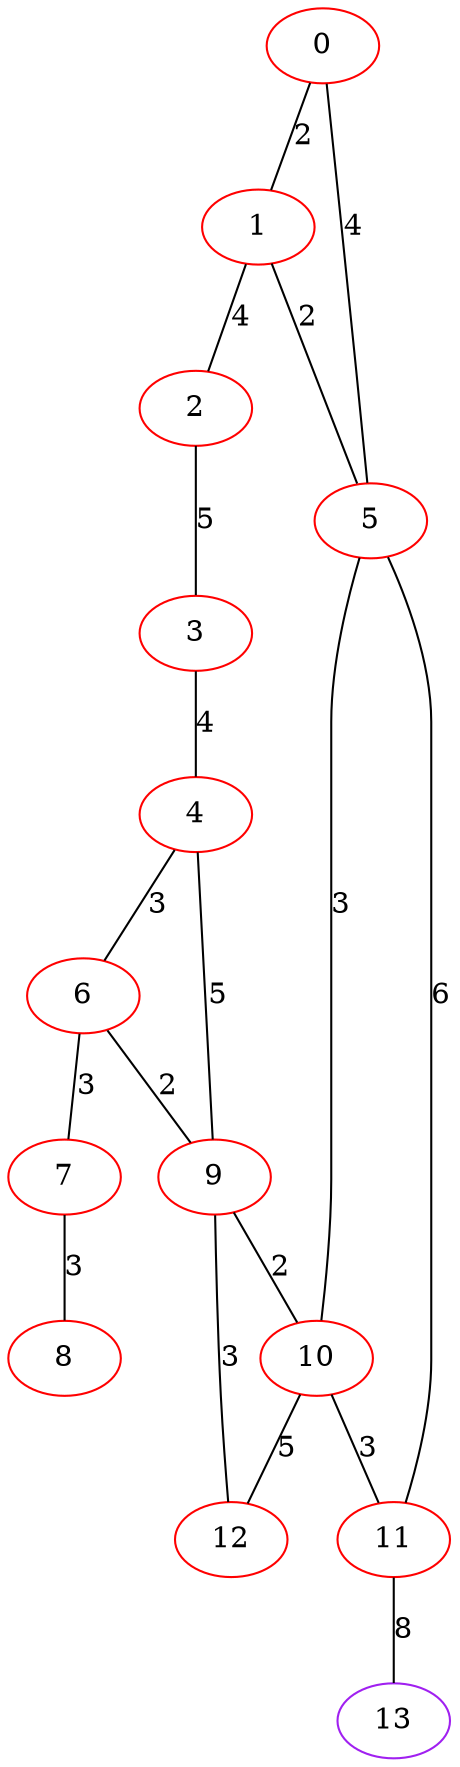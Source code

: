 graph "" {
0 [color=red, weight=1];
1 [color=red, weight=1];
2 [color=red, weight=1];
3 [color=red, weight=1];
4 [color=red, weight=1];
5 [color=red, weight=1];
6 [color=red, weight=1];
7 [color=red, weight=1];
8 [color=red, weight=1];
9 [color=red, weight=1];
10 [color=red, weight=1];
11 [color=red, weight=1];
12 [color=red, weight=1];
13 [color=purple, weight=4];
0 -- 1  [key=0, label=2];
0 -- 5  [key=0, label=4];
1 -- 2  [key=0, label=4];
1 -- 5  [key=0, label=2];
2 -- 3  [key=0, label=5];
3 -- 4  [key=0, label=4];
4 -- 9  [key=0, label=5];
4 -- 6  [key=0, label=3];
5 -- 10  [key=0, label=3];
5 -- 11  [key=0, label=6];
6 -- 9  [key=0, label=2];
6 -- 7  [key=0, label=3];
7 -- 8  [key=0, label=3];
9 -- 10  [key=0, label=2];
9 -- 12  [key=0, label=3];
10 -- 11  [key=0, label=3];
10 -- 12  [key=0, label=5];
11 -- 13  [key=0, label=8];
}
